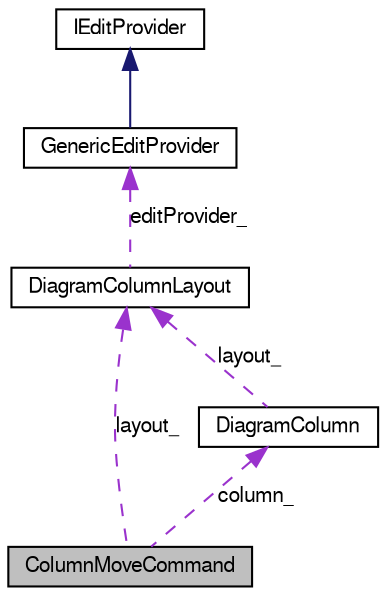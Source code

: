 digraph G
{
  bgcolor="transparent";
  edge [fontname="FreeSans",fontsize=10,labelfontname="FreeSans",labelfontsize=10];
  node [fontname="FreeSans",fontsize=10,shape=record];
  Node1 [label="ColumnMoveCommand",height=0.2,width=0.4,color="black", fillcolor="grey75", style="filled" fontcolor="black"];
  Node2 -> Node1 [dir=back,color="darkorchid3",fontsize=10,style="dashed",label="column_",fontname="FreeSans"];
  Node2 [label="DiagramColumn",height=0.2,width=0.4,color="black",URL="$class_diagram_column.html",tooltip="DiagramColumn class."];
  Node3 -> Node2 [dir=back,color="darkorchid3",fontsize=10,style="dashed",label="layout_",fontname="FreeSans"];
  Node3 [label="DiagramColumnLayout",height=0.2,width=0.4,color="black",URL="$class_diagram_column_layout.html",tooltip="DiagramColumnLayout class."];
  Node4 -> Node3 [dir=back,color="darkorchid3",fontsize=10,style="dashed",label="editProvider_",fontname="FreeSans"];
  Node4 [label="GenericEditProvider",height=0.2,width=0.4,color="black",URL="$class_generic_edit_provider.html",tooltip="GenericEditProvider class."];
  Node5 -> Node4 [dir=back,color="midnightblue",fontsize=10,style="solid",fontname="FreeSans"];
  Node5 [label="IEditProvider",height=0.2,width=0.4,color="black",URL="$class_i_edit_provider.html",tooltip="IEditProvider interface."];
  Node3 -> Node1 [dir=back,color="darkorchid3",fontsize=10,style="dashed",label="layout_",fontname="FreeSans"];
}
